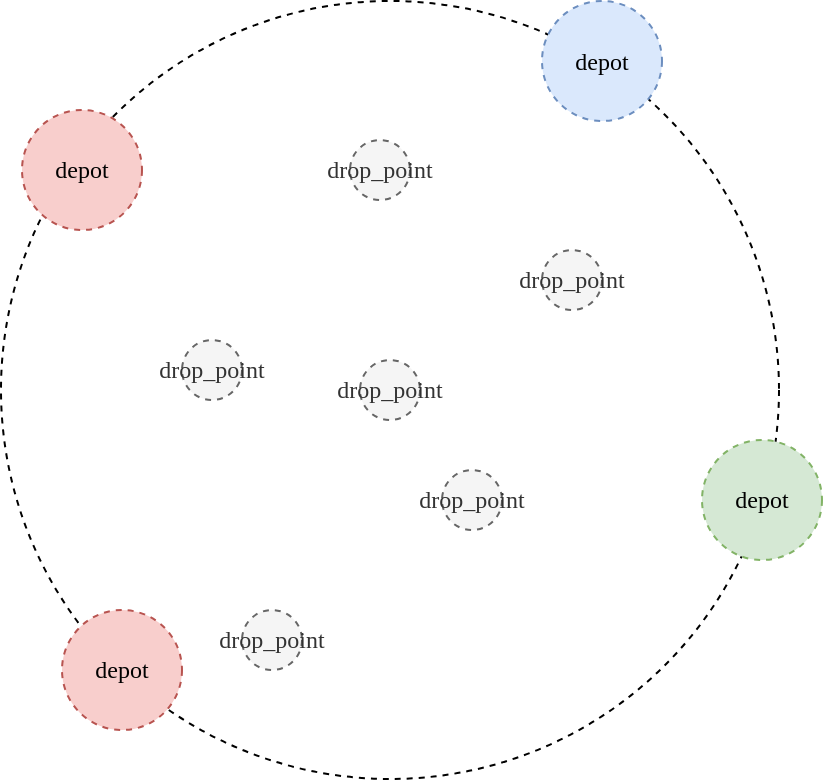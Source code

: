 <mxfile version="24.5.3" type="device">
  <diagram id="rj2GaVY4nCMHp5HQGUBE" name="第 1 页">
    <mxGraphModel dx="1100" dy="833" grid="1" gridSize="10" guides="1" tooltips="1" connect="1" arrows="1" fold="1" page="1" pageScale="1" pageWidth="827" pageHeight="1169" math="0" shadow="0">
      <root>
        <mxCell id="0" />
        <mxCell id="1" parent="0" />
        <mxCell id="1HCqUBc0PyzN9QR4zU-R-6" value="" style="ellipse;whiteSpace=wrap;html=1;aspect=fixed;dashed=1;" parent="1" vertex="1">
          <mxGeometry x="209.5" y="75.5" width="389" height="389" as="geometry" />
        </mxCell>
        <mxCell id="1HCqUBc0PyzN9QR4zU-R-3" value="&lt;div style=&quot;orphans: 4; text-align: left;&quot;&gt;&lt;font face=&quot;Comic Sans MS&quot;&gt;depot&lt;/font&gt;&lt;/div&gt;" style="ellipse;whiteSpace=wrap;html=1;aspect=fixed;fillColor=#f8cecc;strokeColor=#b85450;dashed=1;" parent="1" vertex="1">
          <mxGeometry x="220" y="130" width="60" height="60" as="geometry" />
        </mxCell>
        <mxCell id="OzvpktrS4zQwmA_B7wYl-1" value="&lt;div style=&quot;orphans: 4; text-align: left;&quot;&gt;&lt;font face=&quot;Comic Sans MS&quot;&gt;drop_point&lt;/font&gt;&lt;/div&gt;" style="ellipse;whiteSpace=wrap;html=1;aspect=fixed;fillColor=#f5f5f5;strokeColor=#666666;dashed=1;fontColor=#333333;" vertex="1" parent="1">
          <mxGeometry x="389" y="255" width="30" height="30" as="geometry" />
        </mxCell>
        <mxCell id="OzvpktrS4zQwmA_B7wYl-2" value="&lt;div style=&quot;orphans: 4; text-align: left;&quot;&gt;&lt;font face=&quot;Comic Sans MS&quot;&gt;drop_point&lt;/font&gt;&lt;/div&gt;" style="ellipse;whiteSpace=wrap;html=1;aspect=fixed;fillColor=#f5f5f5;strokeColor=#666666;dashed=1;fontColor=#333333;" vertex="1" parent="1">
          <mxGeometry x="330" y="380" width="30" height="30" as="geometry" />
        </mxCell>
        <mxCell id="OzvpktrS4zQwmA_B7wYl-3" value="&lt;div style=&quot;orphans: 4; text-align: left;&quot;&gt;&lt;font face=&quot;Comic Sans MS&quot;&gt;drop_point&lt;/font&gt;&lt;/div&gt;" style="ellipse;whiteSpace=wrap;html=1;aspect=fixed;fillColor=#f5f5f5;strokeColor=#666666;dashed=1;fontColor=#333333;" vertex="1" parent="1">
          <mxGeometry x="384" y="145" width="30" height="30" as="geometry" />
        </mxCell>
        <mxCell id="OzvpktrS4zQwmA_B7wYl-4" value="&lt;div style=&quot;orphans: 4; text-align: left;&quot;&gt;&lt;font face=&quot;Comic Sans MS&quot;&gt;drop_point&lt;/font&gt;&lt;/div&gt;" style="ellipse;whiteSpace=wrap;html=1;aspect=fixed;fillColor=#f5f5f5;strokeColor=#666666;dashed=1;fontColor=#333333;" vertex="1" parent="1">
          <mxGeometry x="430" y="310" width="30" height="30" as="geometry" />
        </mxCell>
        <mxCell id="OzvpktrS4zQwmA_B7wYl-5" value="&lt;div style=&quot;orphans: 4; text-align: left;&quot;&gt;&lt;font face=&quot;Comic Sans MS&quot;&gt;drop_point&lt;/font&gt;&lt;/div&gt;" style="ellipse;whiteSpace=wrap;html=1;aspect=fixed;fillColor=#f5f5f5;strokeColor=#666666;dashed=1;fontColor=#333333;" vertex="1" parent="1">
          <mxGeometry x="300" y="245" width="30" height="30" as="geometry" />
        </mxCell>
        <mxCell id="OzvpktrS4zQwmA_B7wYl-6" value="&lt;div style=&quot;orphans: 4; text-align: left;&quot;&gt;&lt;font face=&quot;Comic Sans MS&quot;&gt;drop_point&lt;/font&gt;&lt;/div&gt;" style="ellipse;whiteSpace=wrap;html=1;aspect=fixed;fillColor=#f5f5f5;strokeColor=#666666;dashed=1;fontColor=#333333;" vertex="1" parent="1">
          <mxGeometry x="480" y="200" width="30" height="30" as="geometry" />
        </mxCell>
        <mxCell id="OzvpktrS4zQwmA_B7wYl-8" value="&lt;div style=&quot;orphans: 4; text-align: left;&quot;&gt;&lt;font face=&quot;Comic Sans MS&quot;&gt;depot&lt;/font&gt;&lt;/div&gt;" style="ellipse;whiteSpace=wrap;html=1;aspect=fixed;fillColor=#f8cecc;strokeColor=#b85450;dashed=1;" vertex="1" parent="1">
          <mxGeometry x="240" y="380" width="60" height="60" as="geometry" />
        </mxCell>
        <mxCell id="OzvpktrS4zQwmA_B7wYl-9" value="&lt;div style=&quot;orphans: 4; text-align: left;&quot;&gt;&lt;font face=&quot;Comic Sans MS&quot;&gt;depot&lt;/font&gt;&lt;/div&gt;" style="ellipse;whiteSpace=wrap;html=1;aspect=fixed;fillColor=#d5e8d4;strokeColor=#82b366;dashed=1;" vertex="1" parent="1">
          <mxGeometry x="560" y="295" width="60" height="60" as="geometry" />
        </mxCell>
        <mxCell id="OzvpktrS4zQwmA_B7wYl-10" value="&lt;div style=&quot;orphans: 4; text-align: left;&quot;&gt;&lt;font face=&quot;Comic Sans MS&quot;&gt;depot&lt;/font&gt;&lt;/div&gt;" style="ellipse;whiteSpace=wrap;html=1;aspect=fixed;fillColor=#dae8fc;strokeColor=#6c8ebf;dashed=1;" vertex="1" parent="1">
          <mxGeometry x="480" y="75.5" width="60" height="60" as="geometry" />
        </mxCell>
      </root>
    </mxGraphModel>
  </diagram>
</mxfile>
